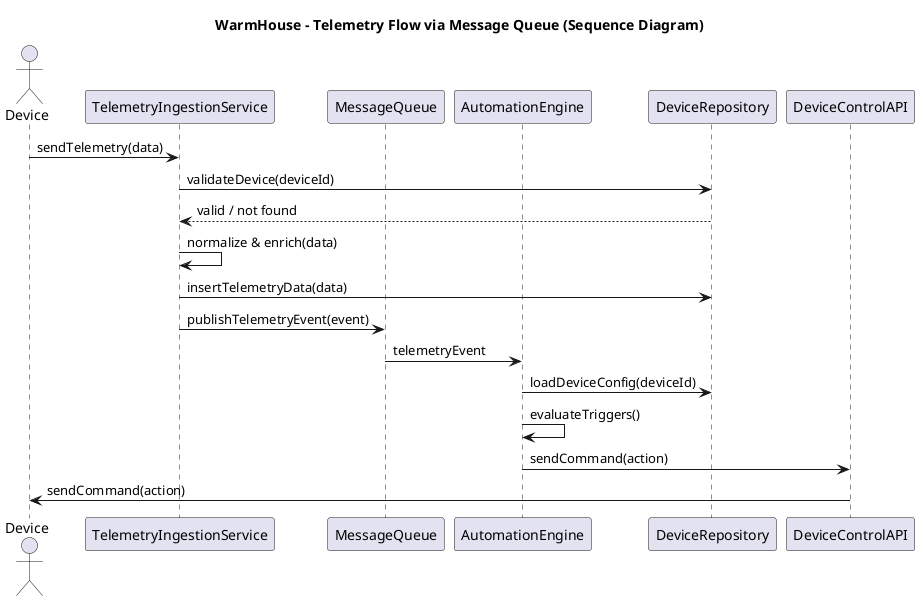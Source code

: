 @startuml
title WarmHouse – Telemetry Flow via Message Queue (Sequence Diagram)

actor Device
participant TelemetryIngestionService
participant MessageQueue
participant AutomationEngine
participant DeviceRepository
participant DeviceControlAPI

Device -> TelemetryIngestionService : sendTelemetry(data)
TelemetryIngestionService -> DeviceRepository : validateDevice(deviceId)
DeviceRepository --> TelemetryIngestionService : valid / not found


TelemetryIngestionService -> TelemetryIngestionService : normalize & enrich(data)
TelemetryIngestionService -> DeviceRepository : insertTelemetryData(data)
TelemetryIngestionService -> MessageQueue : publishTelemetryEvent(event)

MessageQueue -> AutomationEngine : telemetryEvent
AutomationEngine -> DeviceRepository : loadDeviceConfig(deviceId)
AutomationEngine -> AutomationEngine : evaluateTriggers()
AutomationEngine -> DeviceControlAPI : sendCommand(action)
DeviceControlAPI -> Device : sendCommand(action)

@enduml

